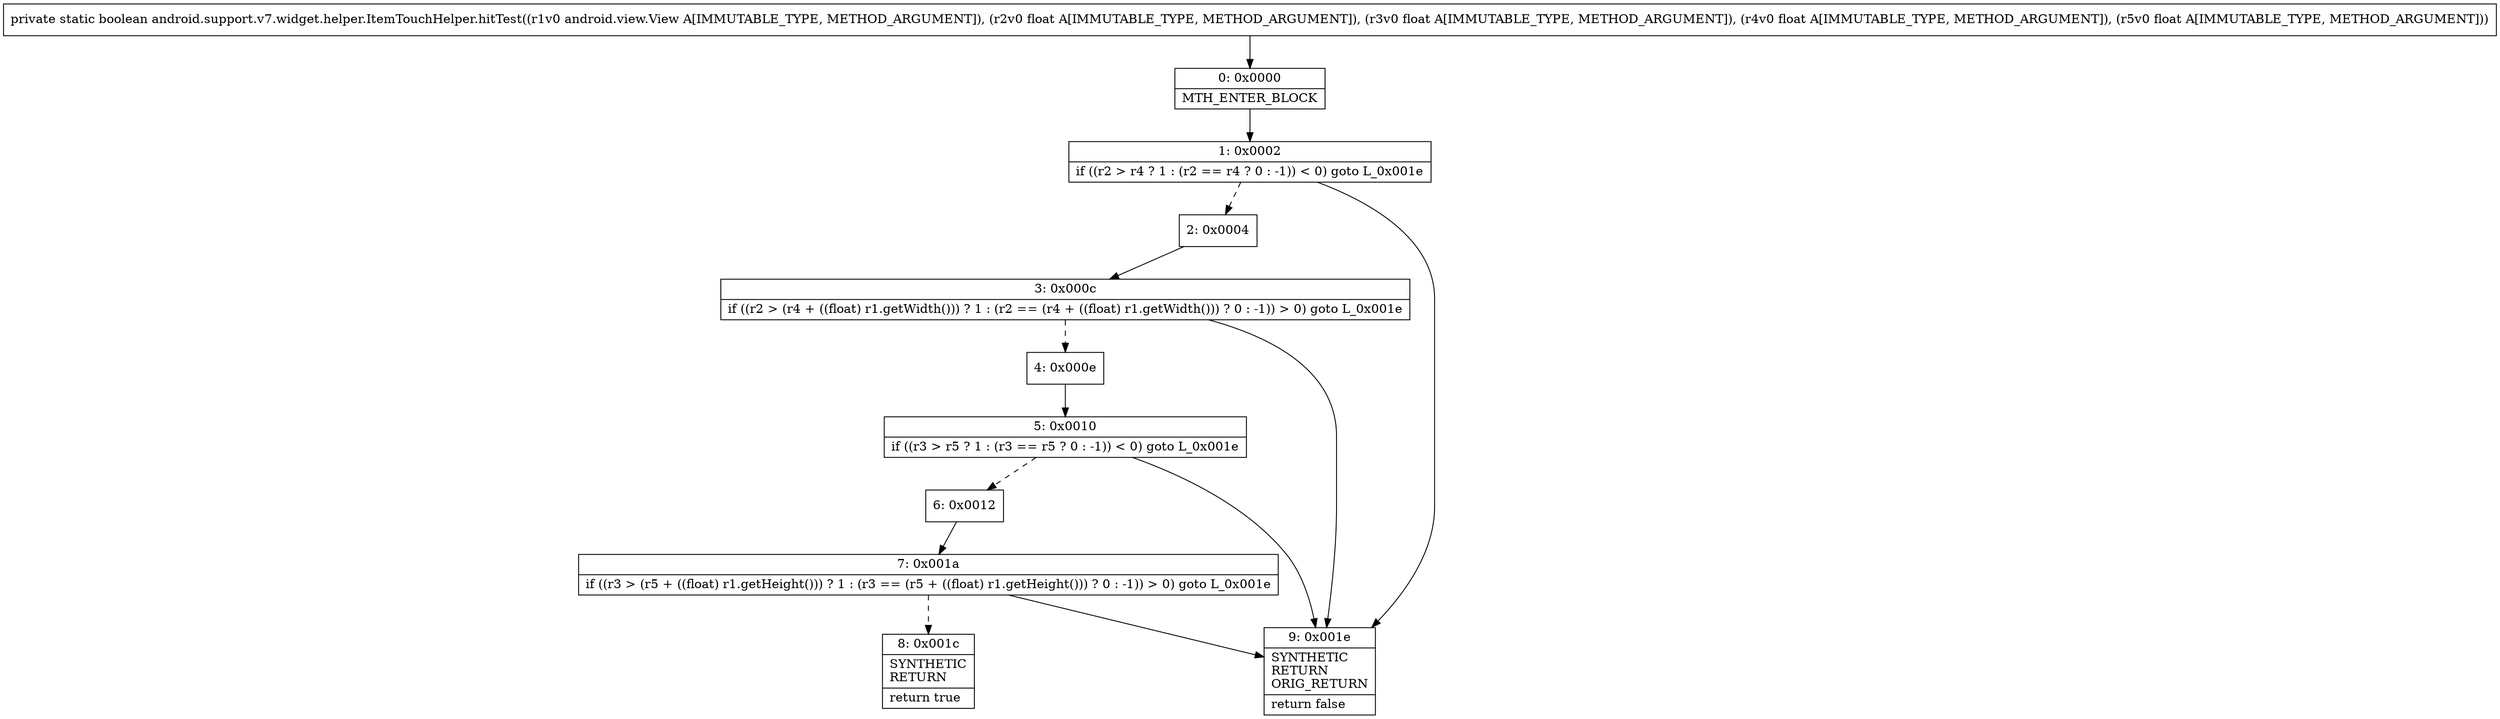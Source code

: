 digraph "CFG forandroid.support.v7.widget.helper.ItemTouchHelper.hitTest(Landroid\/view\/View;FFFF)Z" {
Node_0 [shape=record,label="{0\:\ 0x0000|MTH_ENTER_BLOCK\l}"];
Node_1 [shape=record,label="{1\:\ 0x0002|if ((r2 \> r4 ? 1 : (r2 == r4 ? 0 : \-1)) \< 0) goto L_0x001e\l}"];
Node_2 [shape=record,label="{2\:\ 0x0004}"];
Node_3 [shape=record,label="{3\:\ 0x000c|if ((r2 \> (r4 + ((float) r1.getWidth())) ? 1 : (r2 == (r4 + ((float) r1.getWidth())) ? 0 : \-1)) \> 0) goto L_0x001e\l}"];
Node_4 [shape=record,label="{4\:\ 0x000e}"];
Node_5 [shape=record,label="{5\:\ 0x0010|if ((r3 \> r5 ? 1 : (r3 == r5 ? 0 : \-1)) \< 0) goto L_0x001e\l}"];
Node_6 [shape=record,label="{6\:\ 0x0012}"];
Node_7 [shape=record,label="{7\:\ 0x001a|if ((r3 \> (r5 + ((float) r1.getHeight())) ? 1 : (r3 == (r5 + ((float) r1.getHeight())) ? 0 : \-1)) \> 0) goto L_0x001e\l}"];
Node_8 [shape=record,label="{8\:\ 0x001c|SYNTHETIC\lRETURN\l|return true\l}"];
Node_9 [shape=record,label="{9\:\ 0x001e|SYNTHETIC\lRETURN\lORIG_RETURN\l|return false\l}"];
MethodNode[shape=record,label="{private static boolean android.support.v7.widget.helper.ItemTouchHelper.hitTest((r1v0 android.view.View A[IMMUTABLE_TYPE, METHOD_ARGUMENT]), (r2v0 float A[IMMUTABLE_TYPE, METHOD_ARGUMENT]), (r3v0 float A[IMMUTABLE_TYPE, METHOD_ARGUMENT]), (r4v0 float A[IMMUTABLE_TYPE, METHOD_ARGUMENT]), (r5v0 float A[IMMUTABLE_TYPE, METHOD_ARGUMENT])) }"];
MethodNode -> Node_0;
Node_0 -> Node_1;
Node_1 -> Node_2[style=dashed];
Node_1 -> Node_9;
Node_2 -> Node_3;
Node_3 -> Node_4[style=dashed];
Node_3 -> Node_9;
Node_4 -> Node_5;
Node_5 -> Node_6[style=dashed];
Node_5 -> Node_9;
Node_6 -> Node_7;
Node_7 -> Node_8[style=dashed];
Node_7 -> Node_9;
}

